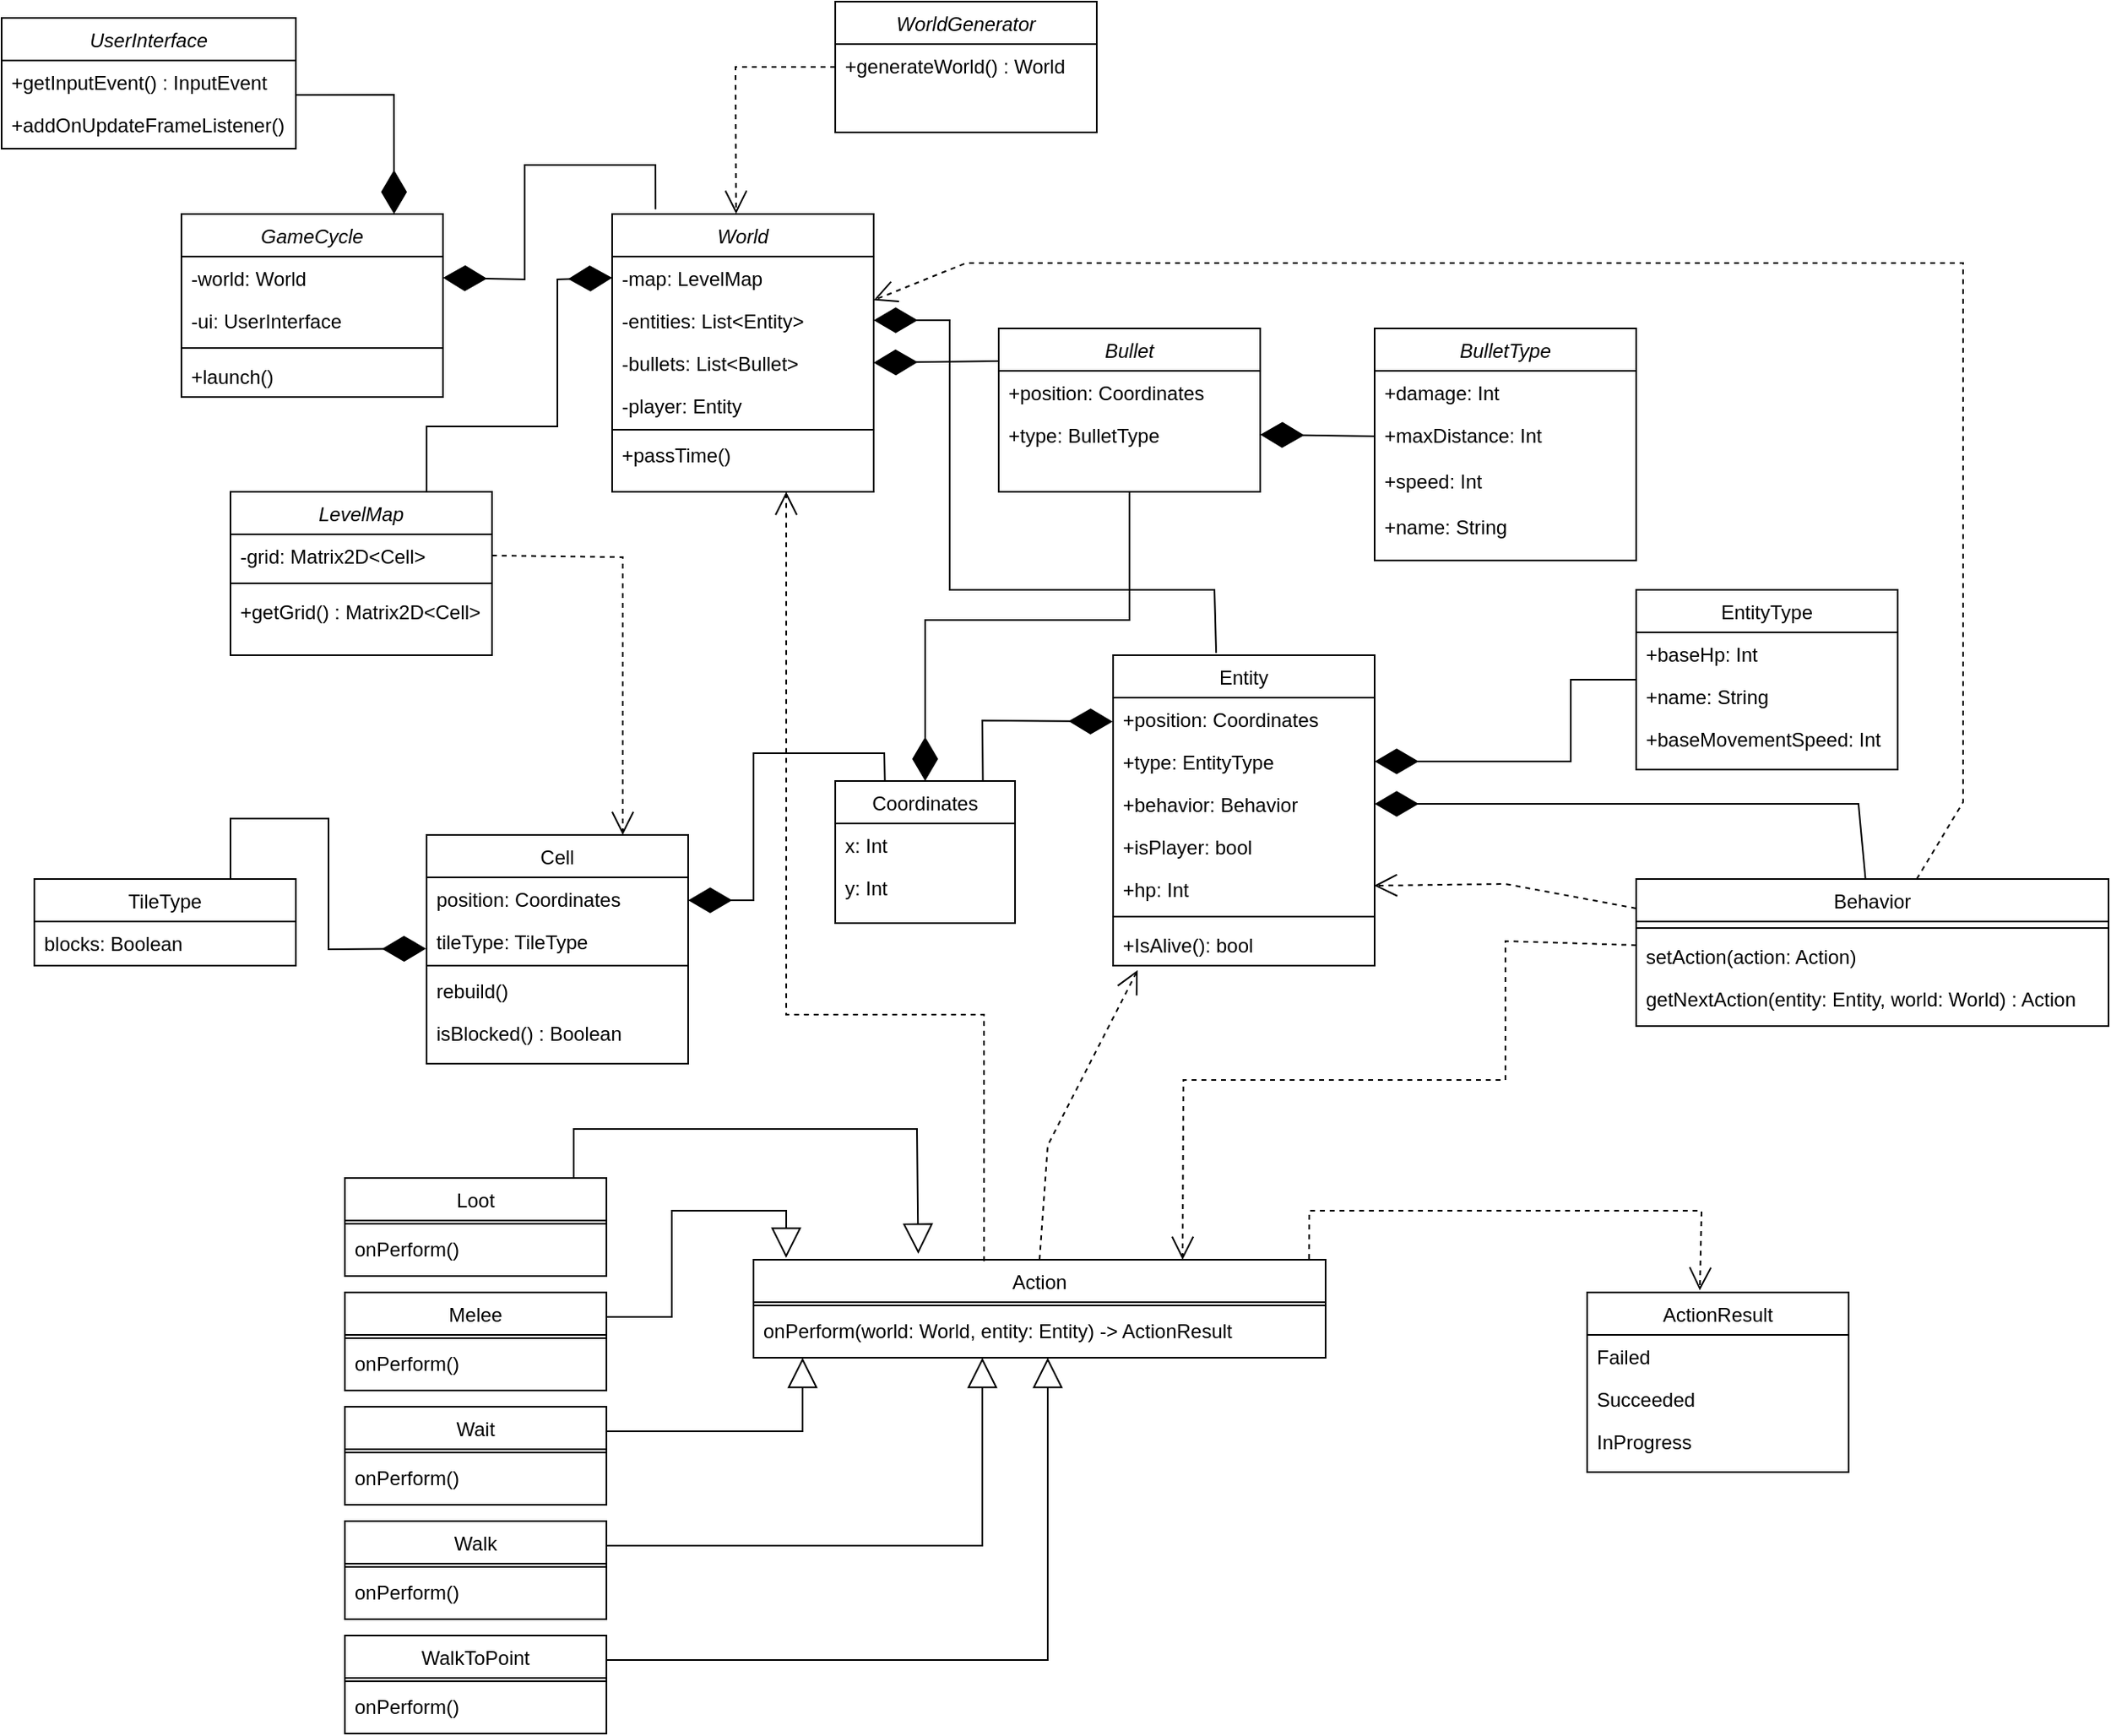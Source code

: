 <mxfile version="20.3.2" type="google"><diagram id="C5RBs43oDa-KdzZeNtuy" name="Page-1"><mxGraphModel grid="1" page="1" gridSize="10" guides="1" tooltips="1" connect="1" arrows="1" fold="1" pageScale="1" pageWidth="827" pageHeight="1169" math="0" shadow="0"><root><mxCell id="WIyWlLk6GJQsqaUBKTNV-0"/><mxCell id="WIyWlLk6GJQsqaUBKTNV-1" parent="WIyWlLk6GJQsqaUBKTNV-0"/><mxCell id="xt-8-sgPmOH34ICwT4Xi-0" value="World" style="swimlane;fontStyle=2;align=center;verticalAlign=top;childLayout=stackLayout;horizontal=1;startSize=26;horizontalStack=0;resizeParent=1;resizeLast=0;collapsible=1;marginBottom=0;rounded=0;shadow=0;strokeWidth=1;" vertex="1" parent="WIyWlLk6GJQsqaUBKTNV-1"><mxGeometry x="413.5" y="150" width="160" height="170" as="geometry"><mxRectangle x="230" y="140" width="160" height="26" as="alternateBounds"/></mxGeometry></mxCell><mxCell id="xt-8-sgPmOH34ICwT4Xi-1" value="-map: LevelMap" style="text;align=left;verticalAlign=top;spacingLeft=4;spacingRight=4;overflow=hidden;rotatable=0;points=[[0,0.5],[1,0.5]];portConstraint=eastwest;" vertex="1" parent="xt-8-sgPmOH34ICwT4Xi-0"><mxGeometry y="26" width="160" height="26" as="geometry"/></mxCell><mxCell id="xt-8-sgPmOH34ICwT4Xi-2" value="-entities: List&lt;Entity&gt;" style="text;align=left;verticalAlign=top;spacingLeft=4;spacingRight=4;overflow=hidden;rotatable=0;points=[[0,0.5],[1,0.5]];portConstraint=eastwest;rounded=0;shadow=0;html=0;" vertex="1" parent="xt-8-sgPmOH34ICwT4Xi-0"><mxGeometry y="52" width="160" height="26" as="geometry"/></mxCell><mxCell id="xt-8-sgPmOH34ICwT4Xi-26" value="-bullets: List&lt;Bullet&gt;" style="text;align=left;verticalAlign=top;spacingLeft=4;spacingRight=4;overflow=hidden;rotatable=0;points=[[0,0.5],[1,0.5]];portConstraint=eastwest;rounded=0;shadow=0;html=0;" vertex="1" parent="xt-8-sgPmOH34ICwT4Xi-0"><mxGeometry y="78" width="160" height="26" as="geometry"/></mxCell><mxCell id="xt-8-sgPmOH34ICwT4Xi-3" value="-player: Entity" style="text;align=left;verticalAlign=top;spacingLeft=4;spacingRight=4;overflow=hidden;rotatable=0;points=[[0,0.5],[1,0.5]];portConstraint=eastwest;rounded=0;shadow=0;html=0;" vertex="1" parent="xt-8-sgPmOH34ICwT4Xi-0"><mxGeometry y="104" width="160" height="26" as="geometry"/></mxCell><mxCell id="xt-8-sgPmOH34ICwT4Xi-35" value="" style="line;html=1;strokeWidth=1;align=left;verticalAlign=middle;spacingTop=-1;spacingLeft=3;spacingRight=3;rotatable=0;labelPosition=right;points=[];portConstraint=eastwest;" vertex="1" parent="xt-8-sgPmOH34ICwT4Xi-0"><mxGeometry y="130" width="160" height="4" as="geometry"/></mxCell><mxCell id="xt-8-sgPmOH34ICwT4Xi-5" value="+passTime()" style="text;align=left;verticalAlign=top;spacingLeft=4;spacingRight=4;overflow=hidden;rotatable=0;points=[[0,0.5],[1,0.5]];portConstraint=eastwest;" vertex="1" parent="xt-8-sgPmOH34ICwT4Xi-0"><mxGeometry y="134" width="160" height="26" as="geometry"/></mxCell><mxCell id="UuTRSPsHTLATkLJpUBrr-0" value="Cell" style="swimlane;fontStyle=0;align=center;verticalAlign=top;childLayout=stackLayout;horizontal=1;startSize=26;horizontalStack=0;resizeParent=1;resizeLast=0;collapsible=1;marginBottom=0;rounded=0;shadow=0;strokeWidth=1;" vertex="1" parent="WIyWlLk6GJQsqaUBKTNV-1"><mxGeometry x="300" y="530" width="160" height="140" as="geometry"><mxRectangle x="300" y="530" width="160" height="26" as="alternateBounds"/></mxGeometry></mxCell><mxCell id="UuTRSPsHTLATkLJpUBrr-1" value="position: Coordinates" style="text;align=left;verticalAlign=top;spacingLeft=4;spacingRight=4;overflow=hidden;rotatable=0;points=[[0,0.5],[1,0.5]];portConstraint=eastwest;" vertex="1" parent="UuTRSPsHTLATkLJpUBrr-0"><mxGeometry y="26" width="160" height="26" as="geometry"/></mxCell><mxCell id="UuTRSPsHTLATkLJpUBrr-3" value="tileType: TileType" style="text;align=left;verticalAlign=top;spacingLeft=4;spacingRight=4;overflow=hidden;rotatable=0;points=[[0,0.5],[1,0.5]];portConstraint=eastwest;rounded=0;shadow=0;html=0;" vertex="1" parent="UuTRSPsHTLATkLJpUBrr-0"><mxGeometry y="52" width="160" height="26" as="geometry"/></mxCell><mxCell id="UuTRSPsHTLATkLJpUBrr-6" value="" style="line;html=1;strokeWidth=1;align=left;verticalAlign=middle;spacingTop=-1;spacingLeft=3;spacingRight=3;rotatable=0;labelPosition=right;points=[];portConstraint=eastwest;" vertex="1" parent="UuTRSPsHTLATkLJpUBrr-0"><mxGeometry y="78" width="160" height="4" as="geometry"/></mxCell><mxCell id="UuTRSPsHTLATkLJpUBrr-7" value="rebuild()" style="text;align=left;verticalAlign=top;spacingLeft=4;spacingRight=4;overflow=hidden;rotatable=0;points=[[0,0.5],[1,0.5]];portConstraint=eastwest;" vertex="1" parent="UuTRSPsHTLATkLJpUBrr-0"><mxGeometry y="82" width="160" height="26" as="geometry"/></mxCell><mxCell id="UuTRSPsHTLATkLJpUBrr-8" value="isBlocked() : Boolean" style="text;align=left;verticalAlign=top;spacingLeft=4;spacingRight=4;overflow=hidden;rotatable=0;points=[[0,0.5],[1,0.5]];portConstraint=eastwest;" vertex="1" parent="UuTRSPsHTLATkLJpUBrr-0"><mxGeometry y="108" width="160" height="26" as="geometry"/></mxCell><mxCell id="MTBdHGU-6ExTK-Q64W7g-0" value="Entity" style="swimlane;fontStyle=0;align=center;verticalAlign=top;childLayout=stackLayout;horizontal=1;startSize=26;horizontalStack=0;resizeParent=1;resizeLast=0;collapsible=1;marginBottom=0;rounded=0;shadow=0;strokeWidth=1;" vertex="1" parent="WIyWlLk6GJQsqaUBKTNV-1"><mxGeometry x="720" y="420" width="160" height="190" as="geometry"><mxRectangle x="550" y="140" width="160" height="26" as="alternateBounds"/></mxGeometry></mxCell><mxCell id="MTBdHGU-6ExTK-Q64W7g-2" value="+position: Coordinates" style="text;align=left;verticalAlign=top;spacingLeft=4;spacingRight=4;overflow=hidden;rotatable=0;points=[[0,0.5],[1,0.5]];portConstraint=eastwest;rounded=0;shadow=0;html=0;" vertex="1" parent="MTBdHGU-6ExTK-Q64W7g-0"><mxGeometry y="26" width="160" height="26" as="geometry"/></mxCell><mxCell id="MTBdHGU-6ExTK-Q64W7g-3" value="+type: EntityType" style="text;align=left;verticalAlign=top;spacingLeft=4;spacingRight=4;overflow=hidden;rotatable=0;points=[[0,0.5],[1,0.5]];portConstraint=eastwest;rounded=0;shadow=0;html=0;" vertex="1" parent="MTBdHGU-6ExTK-Q64W7g-0"><mxGeometry y="52" width="160" height="26" as="geometry"/></mxCell><mxCell id="MTBdHGU-6ExTK-Q64W7g-4" value="+behavior: Behavior&#xA;" style="text;align=left;verticalAlign=top;spacingLeft=4;spacingRight=4;overflow=hidden;rotatable=0;points=[[0,0.5],[1,0.5]];portConstraint=eastwest;rounded=0;shadow=0;html=0;" vertex="1" parent="MTBdHGU-6ExTK-Q64W7g-0"><mxGeometry y="78" width="160" height="26" as="geometry"/></mxCell><mxCell id="MTBdHGU-6ExTK-Q64W7g-10" value="+isPlayer: bool&#xA;" style="text;align=left;verticalAlign=top;spacingLeft=4;spacingRight=4;overflow=hidden;rotatable=0;points=[[0,0.5],[1,0.5]];portConstraint=eastwest;rounded=0;shadow=0;html=0;" vertex="1" parent="MTBdHGU-6ExTK-Q64W7g-0"><mxGeometry y="104" width="160" height="26" as="geometry"/></mxCell><mxCell id="MTBdHGU-6ExTK-Q64W7g-82" value="+hp: Int&#xA;" style="text;align=left;verticalAlign=top;spacingLeft=4;spacingRight=4;overflow=hidden;rotatable=0;points=[[0,0.5],[1,0.5]];portConstraint=eastwest;rounded=0;shadow=0;html=0;" vertex="1" parent="MTBdHGU-6ExTK-Q64W7g-0"><mxGeometry y="130" width="160" height="26" as="geometry"/></mxCell><mxCell id="MTBdHGU-6ExTK-Q64W7g-6" value="" style="line;html=1;strokeWidth=1;align=left;verticalAlign=middle;spacingTop=-1;spacingLeft=3;spacingRight=3;rotatable=0;labelPosition=right;points=[];portConstraint=eastwest;" vertex="1" parent="MTBdHGU-6ExTK-Q64W7g-0"><mxGeometry y="156" width="160" height="8" as="geometry"/></mxCell><mxCell id="MTBdHGU-6ExTK-Q64W7g-7" value="+IsAlive(): bool" style="text;align=left;verticalAlign=top;spacingLeft=4;spacingRight=4;overflow=hidden;rotatable=0;points=[[0,0.5],[1,0.5]];portConstraint=eastwest;" vertex="1" parent="MTBdHGU-6ExTK-Q64W7g-0"><mxGeometry y="164" width="160" height="26" as="geometry"/></mxCell><mxCell id="MTBdHGU-6ExTK-Q64W7g-13" value="Coordinates" style="swimlane;fontStyle=0;align=center;verticalAlign=top;childLayout=stackLayout;horizontal=1;startSize=26;horizontalStack=0;resizeParent=1;resizeLast=0;collapsible=1;marginBottom=0;rounded=0;shadow=0;strokeWidth=1;" vertex="1" parent="WIyWlLk6GJQsqaUBKTNV-1"><mxGeometry x="550" y="497" width="110" height="87" as="geometry"><mxRectangle x="550" y="140" width="160" height="26" as="alternateBounds"/></mxGeometry></mxCell><mxCell id="MTBdHGU-6ExTK-Q64W7g-14" value="x: Int&#xA;" style="text;align=left;verticalAlign=top;spacingLeft=4;spacingRight=4;overflow=hidden;rotatable=0;points=[[0,0.5],[1,0.5]];portConstraint=eastwest;rounded=0;shadow=0;html=0;" vertex="1" parent="MTBdHGU-6ExTK-Q64W7g-13"><mxGeometry y="26" width="110" height="26" as="geometry"/></mxCell><mxCell id="MTBdHGU-6ExTK-Q64W7g-15" value="y: Int&#xA;" style="text;align=left;verticalAlign=top;spacingLeft=4;spacingRight=4;overflow=hidden;rotatable=0;points=[[0,0.5],[1,0.5]];portConstraint=eastwest;rounded=0;shadow=0;html=0;" vertex="1" parent="MTBdHGU-6ExTK-Q64W7g-13"><mxGeometry y="52" width="110" height="26" as="geometry"/></mxCell><mxCell id="MTBdHGU-6ExTK-Q64W7g-44" value="EntityType" style="swimlane;fontStyle=0;align=center;verticalAlign=top;childLayout=stackLayout;horizontal=1;startSize=26;horizontalStack=0;resizeParent=1;resizeLast=0;collapsible=1;marginBottom=0;rounded=0;shadow=0;strokeWidth=1;" vertex="1" parent="WIyWlLk6GJQsqaUBKTNV-1"><mxGeometry x="1040" y="380" width="160" height="110" as="geometry"><mxRectangle x="550" y="140" width="160" height="26" as="alternateBounds"/></mxGeometry></mxCell><mxCell id="MTBdHGU-6ExTK-Q64W7g-45" value="+baseHp: Int" style="text;align=left;verticalAlign=top;spacingLeft=4;spacingRight=4;overflow=hidden;rotatable=0;points=[[0,0.5],[1,0.5]];portConstraint=eastwest;rounded=0;shadow=0;html=0;" vertex="1" parent="MTBdHGU-6ExTK-Q64W7g-44"><mxGeometry y="26" width="160" height="26" as="geometry"/></mxCell><mxCell id="MTBdHGU-6ExTK-Q64W7g-53" value="+name: String" style="text;align=left;verticalAlign=top;spacingLeft=4;spacingRight=4;overflow=hidden;rotatable=0;points=[[0,0.5],[1,0.5]];portConstraint=eastwest;rounded=0;shadow=0;html=0;" vertex="1" parent="MTBdHGU-6ExTK-Q64W7g-44"><mxGeometry y="52" width="160" height="26" as="geometry"/></mxCell><mxCell id="MTBdHGU-6ExTK-Q64W7g-46" value="+baseMovementSpeed: Int" style="text;align=left;verticalAlign=top;spacingLeft=4;spacingRight=4;overflow=hidden;rotatable=0;points=[[0,0.5],[1,0.5]];portConstraint=eastwest;rounded=0;shadow=0;html=0;" vertex="1" parent="MTBdHGU-6ExTK-Q64W7g-44"><mxGeometry y="78" width="160" height="26" as="geometry"/></mxCell><mxCell id="xt-8-sgPmOH34ICwT4Xi-7" value="LevelMap" style="swimlane;fontStyle=2;align=center;verticalAlign=top;childLayout=stackLayout;horizontal=1;startSize=26;horizontalStack=0;resizeParent=1;resizeLast=0;collapsible=1;marginBottom=0;rounded=0;shadow=0;strokeWidth=1;" vertex="1" parent="WIyWlLk6GJQsqaUBKTNV-1"><mxGeometry x="180" y="320" width="160" height="100" as="geometry"><mxRectangle x="230" y="140" width="160" height="26" as="alternateBounds"/></mxGeometry></mxCell><mxCell id="xt-8-sgPmOH34ICwT4Xi-8" value="-grid: Matrix2D&lt;Cell&gt;" style="text;align=left;verticalAlign=top;spacingLeft=4;spacingRight=4;overflow=hidden;rotatable=0;points=[[0,0.5],[1,0.5]];portConstraint=eastwest;" vertex="1" parent="xt-8-sgPmOH34ICwT4Xi-7"><mxGeometry y="26" width="160" height="26" as="geometry"/></mxCell><mxCell id="xt-8-sgPmOH34ICwT4Xi-11" value="" style="line;html=1;strokeWidth=1;align=left;verticalAlign=middle;spacingTop=-1;spacingLeft=3;spacingRight=3;rotatable=0;labelPosition=right;points=[];portConstraint=eastwest;" vertex="1" parent="xt-8-sgPmOH34ICwT4Xi-7"><mxGeometry y="52" width="160" height="8" as="geometry"/></mxCell><mxCell id="xt-8-sgPmOH34ICwT4Xi-12" value="+getGrid() : Matrix2D&lt;Cell&gt;" style="text;align=left;verticalAlign=top;spacingLeft=4;spacingRight=4;overflow=hidden;rotatable=0;points=[[0,0.5],[1,0.5]];portConstraint=eastwest;" vertex="1" parent="xt-8-sgPmOH34ICwT4Xi-7"><mxGeometry y="60" width="160" height="26" as="geometry"/></mxCell><mxCell id="MTBdHGU-6ExTK-Q64W7g-55" value="Behavior" style="swimlane;fontStyle=0;align=center;verticalAlign=top;childLayout=stackLayout;horizontal=1;startSize=26;horizontalStack=0;resizeParent=1;resizeLast=0;collapsible=1;marginBottom=0;rounded=0;shadow=0;strokeWidth=1;" vertex="1" parent="WIyWlLk6GJQsqaUBKTNV-1"><mxGeometry x="1040" y="557" width="289" height="90" as="geometry"><mxRectangle x="550" y="140" width="160" height="26" as="alternateBounds"/></mxGeometry></mxCell><mxCell id="MTBdHGU-6ExTK-Q64W7g-60" value="" style="line;html=1;strokeWidth=1;align=left;verticalAlign=middle;spacingTop=-1;spacingLeft=3;spacingRight=3;rotatable=0;labelPosition=right;points=[];portConstraint=eastwest;" vertex="1" parent="MTBdHGU-6ExTK-Q64W7g-55"><mxGeometry y="26" width="289" height="8" as="geometry"/></mxCell><mxCell id="MTBdHGU-6ExTK-Q64W7g-61" value="setAction(action: Action)" style="text;align=left;verticalAlign=top;spacingLeft=4;spacingRight=4;overflow=hidden;rotatable=0;points=[[0,0.5],[1,0.5]];portConstraint=eastwest;" vertex="1" parent="MTBdHGU-6ExTK-Q64W7g-55"><mxGeometry y="34" width="289" height="26" as="geometry"/></mxCell><mxCell id="MTBdHGU-6ExTK-Q64W7g-63" value="getNextAction(entity: Entity, world: World) : Action" style="text;align=left;verticalAlign=top;spacingLeft=4;spacingRight=4;overflow=hidden;rotatable=0;points=[[0,0.5],[1,0.5]];portConstraint=eastwest;" vertex="1" parent="MTBdHGU-6ExTK-Q64W7g-55"><mxGeometry y="60" width="289" height="26" as="geometry"/></mxCell><mxCell id="UuTRSPsHTLATkLJpUBrr-14" value="Action" style="swimlane;fontStyle=0;align=center;verticalAlign=top;childLayout=stackLayout;horizontal=1;startSize=26;horizontalStack=0;resizeParent=1;resizeLast=0;collapsible=1;marginBottom=0;rounded=0;shadow=0;strokeWidth=1;" vertex="1" parent="WIyWlLk6GJQsqaUBKTNV-1"><mxGeometry x="500" y="790" width="350" height="60" as="geometry"><mxRectangle x="300" y="530" width="160" height="26" as="alternateBounds"/></mxGeometry></mxCell><mxCell id="UuTRSPsHTLATkLJpUBrr-17" value="" style="line;html=1;strokeWidth=1;align=left;verticalAlign=middle;spacingTop=-1;spacingLeft=3;spacingRight=3;rotatable=0;labelPosition=right;points=[];portConstraint=eastwest;" vertex="1" parent="UuTRSPsHTLATkLJpUBrr-14"><mxGeometry y="26" width="350" height="4" as="geometry"/></mxCell><mxCell id="UuTRSPsHTLATkLJpUBrr-18" value="onPerform(world: World, entity: Entity) -&gt; ActionResult" style="text;align=left;verticalAlign=top;spacingLeft=4;spacingRight=4;overflow=hidden;rotatable=0;points=[[0,0.5],[1,0.5]];portConstraint=eastwest;" vertex="1" parent="UuTRSPsHTLATkLJpUBrr-14"><mxGeometry y="30" width="350" height="26" as="geometry"/></mxCell><mxCell id="UuTRSPsHTLATkLJpUBrr-20" value="Loot" style="swimlane;fontStyle=0;align=center;verticalAlign=top;childLayout=stackLayout;horizontal=1;startSize=26;horizontalStack=0;resizeParent=1;resizeLast=0;collapsible=1;marginBottom=0;rounded=0;shadow=0;strokeWidth=1;" vertex="1" parent="WIyWlLk6GJQsqaUBKTNV-1"><mxGeometry x="250" y="740" width="160" height="60" as="geometry"><mxRectangle x="300" y="530" width="160" height="26" as="alternateBounds"/></mxGeometry></mxCell><mxCell id="UuTRSPsHTLATkLJpUBrr-21" value="" style="line;html=1;strokeWidth=1;align=left;verticalAlign=middle;spacingTop=-1;spacingLeft=3;spacingRight=3;rotatable=0;labelPosition=right;points=[];portConstraint=eastwest;" vertex="1" parent="UuTRSPsHTLATkLJpUBrr-20"><mxGeometry y="26" width="160" height="4" as="geometry"/></mxCell><mxCell id="UuTRSPsHTLATkLJpUBrr-22" value="onPerform()" style="text;align=left;verticalAlign=top;spacingLeft=4;spacingRight=4;overflow=hidden;rotatable=0;points=[[0,0.5],[1,0.5]];portConstraint=eastwest;" vertex="1" parent="UuTRSPsHTLATkLJpUBrr-20"><mxGeometry y="30" width="160" height="26" as="geometry"/></mxCell><mxCell id="UuTRSPsHTLATkLJpUBrr-23" value="TileType" style="swimlane;fontStyle=0;align=center;verticalAlign=top;childLayout=stackLayout;horizontal=1;startSize=26;horizontalStack=0;resizeParent=1;resizeLast=0;collapsible=1;marginBottom=0;rounded=0;shadow=0;strokeWidth=1;" vertex="1" parent="WIyWlLk6GJQsqaUBKTNV-1"><mxGeometry x="60" y="557" width="160" height="53" as="geometry"><mxRectangle x="300" y="530" width="160" height="26" as="alternateBounds"/></mxGeometry></mxCell><mxCell id="UuTRSPsHTLATkLJpUBrr-30" value="blocks: Boolean" style="text;align=left;verticalAlign=top;spacingLeft=4;spacingRight=4;overflow=hidden;rotatable=0;points=[[0,0.5],[1,0.5]];portConstraint=eastwest;rounded=0;shadow=0;html=0;" vertex="1" parent="UuTRSPsHTLATkLJpUBrr-23"><mxGeometry y="26" width="160" height="26" as="geometry"/></mxCell><mxCell id="MTBdHGU-6ExTK-Q64W7g-72" value="ActionResult" style="swimlane;fontStyle=0;align=center;verticalAlign=top;childLayout=stackLayout;horizontal=1;startSize=26;horizontalStack=0;resizeParent=1;resizeLast=0;collapsible=1;marginBottom=0;rounded=0;shadow=0;strokeWidth=1;" vertex="1" parent="WIyWlLk6GJQsqaUBKTNV-1"><mxGeometry x="1010" y="810" width="160" height="110" as="geometry"><mxRectangle x="550" y="140" width="160" height="26" as="alternateBounds"/></mxGeometry></mxCell><mxCell id="MTBdHGU-6ExTK-Q64W7g-73" value="Failed" style="text;align=left;verticalAlign=top;spacingLeft=4;spacingRight=4;overflow=hidden;rotatable=0;points=[[0,0.5],[1,0.5]];portConstraint=eastwest;rounded=0;shadow=0;html=0;" vertex="1" parent="MTBdHGU-6ExTK-Q64W7g-72"><mxGeometry y="26" width="160" height="26" as="geometry"/></mxCell><mxCell id="MTBdHGU-6ExTK-Q64W7g-74" value="Succeeded" style="text;align=left;verticalAlign=top;spacingLeft=4;spacingRight=4;overflow=hidden;rotatable=0;points=[[0,0.5],[1,0.5]];portConstraint=eastwest;rounded=0;shadow=0;html=0;" vertex="1" parent="MTBdHGU-6ExTK-Q64W7g-72"><mxGeometry y="52" width="160" height="26" as="geometry"/></mxCell><mxCell id="MTBdHGU-6ExTK-Q64W7g-75" value="InProgress" style="text;align=left;verticalAlign=top;spacingLeft=4;spacingRight=4;overflow=hidden;rotatable=0;points=[[0,0.5],[1,0.5]];portConstraint=eastwest;rounded=0;shadow=0;html=0;" vertex="1" parent="MTBdHGU-6ExTK-Q64W7g-72"><mxGeometry y="78" width="160" height="26" as="geometry"/></mxCell><mxCell id="UuTRSPsHTLATkLJpUBrr-31" value="Melee" style="swimlane;fontStyle=0;align=center;verticalAlign=top;childLayout=stackLayout;horizontal=1;startSize=26;horizontalStack=0;resizeParent=1;resizeLast=0;collapsible=1;marginBottom=0;rounded=0;shadow=0;strokeWidth=1;" vertex="1" parent="WIyWlLk6GJQsqaUBKTNV-1"><mxGeometry x="250" y="810" width="160" height="60" as="geometry"><mxRectangle x="300" y="530" width="160" height="26" as="alternateBounds"/></mxGeometry></mxCell><mxCell id="UuTRSPsHTLATkLJpUBrr-32" value="" style="line;html=1;strokeWidth=1;align=left;verticalAlign=middle;spacingTop=-1;spacingLeft=3;spacingRight=3;rotatable=0;labelPosition=right;points=[];portConstraint=eastwest;" vertex="1" parent="UuTRSPsHTLATkLJpUBrr-31"><mxGeometry y="26" width="160" height="4" as="geometry"/></mxCell><mxCell id="UuTRSPsHTLATkLJpUBrr-33" value="onPerform()" style="text;align=left;verticalAlign=top;spacingLeft=4;spacingRight=4;overflow=hidden;rotatable=0;points=[[0,0.5],[1,0.5]];portConstraint=eastwest;" vertex="1" parent="UuTRSPsHTLATkLJpUBrr-31"><mxGeometry y="30" width="160" height="26" as="geometry"/></mxCell><mxCell id="UuTRSPsHTLATkLJpUBrr-34" value="Wait" style="swimlane;fontStyle=0;align=center;verticalAlign=top;childLayout=stackLayout;horizontal=1;startSize=26;horizontalStack=0;resizeParent=1;resizeLast=0;collapsible=1;marginBottom=0;rounded=0;shadow=0;strokeWidth=1;" vertex="1" parent="WIyWlLk6GJQsqaUBKTNV-1"><mxGeometry x="250" y="880" width="160" height="60" as="geometry"><mxRectangle x="300" y="530" width="160" height="26" as="alternateBounds"/></mxGeometry></mxCell><mxCell id="UuTRSPsHTLATkLJpUBrr-35" value="" style="line;html=1;strokeWidth=1;align=left;verticalAlign=middle;spacingTop=-1;spacingLeft=3;spacingRight=3;rotatable=0;labelPosition=right;points=[];portConstraint=eastwest;" vertex="1" parent="UuTRSPsHTLATkLJpUBrr-34"><mxGeometry y="26" width="160" height="4" as="geometry"/></mxCell><mxCell id="UuTRSPsHTLATkLJpUBrr-36" value="onPerform()" style="text;align=left;verticalAlign=top;spacingLeft=4;spacingRight=4;overflow=hidden;rotatable=0;points=[[0,0.5],[1,0.5]];portConstraint=eastwest;" vertex="1" parent="UuTRSPsHTLATkLJpUBrr-34"><mxGeometry y="30" width="160" height="26" as="geometry"/></mxCell><mxCell id="UuTRSPsHTLATkLJpUBrr-37" value="Walk" style="swimlane;fontStyle=0;align=center;verticalAlign=top;childLayout=stackLayout;horizontal=1;startSize=26;horizontalStack=0;resizeParent=1;resizeLast=0;collapsible=1;marginBottom=0;rounded=0;shadow=0;strokeWidth=1;" vertex="1" parent="WIyWlLk6GJQsqaUBKTNV-1"><mxGeometry x="250" y="950" width="160" height="60" as="geometry"><mxRectangle x="300" y="530" width="160" height="26" as="alternateBounds"/></mxGeometry></mxCell><mxCell id="UuTRSPsHTLATkLJpUBrr-38" value="" style="line;html=1;strokeWidth=1;align=left;verticalAlign=middle;spacingTop=-1;spacingLeft=3;spacingRight=3;rotatable=0;labelPosition=right;points=[];portConstraint=eastwest;" vertex="1" parent="UuTRSPsHTLATkLJpUBrr-37"><mxGeometry y="26" width="160" height="4" as="geometry"/></mxCell><mxCell id="UuTRSPsHTLATkLJpUBrr-39" value="onPerform()" style="text;align=left;verticalAlign=top;spacingLeft=4;spacingRight=4;overflow=hidden;rotatable=0;points=[[0,0.5],[1,0.5]];portConstraint=eastwest;" vertex="1" parent="UuTRSPsHTLATkLJpUBrr-37"><mxGeometry y="30" width="160" height="26" as="geometry"/></mxCell><mxCell id="UuTRSPsHTLATkLJpUBrr-40" value="WalkToPoint" style="swimlane;fontStyle=0;align=center;verticalAlign=top;childLayout=stackLayout;horizontal=1;startSize=26;horizontalStack=0;resizeParent=1;resizeLast=0;collapsible=1;marginBottom=0;rounded=0;shadow=0;strokeWidth=1;" vertex="1" parent="WIyWlLk6GJQsqaUBKTNV-1"><mxGeometry x="250" y="1020" width="160" height="60" as="geometry"><mxRectangle x="300" y="530" width="160" height="26" as="alternateBounds"/></mxGeometry></mxCell><mxCell id="UuTRSPsHTLATkLJpUBrr-41" value="" style="line;html=1;strokeWidth=1;align=left;verticalAlign=middle;spacingTop=-1;spacingLeft=3;spacingRight=3;rotatable=0;labelPosition=right;points=[];portConstraint=eastwest;" vertex="1" parent="UuTRSPsHTLATkLJpUBrr-40"><mxGeometry y="26" width="160" height="4" as="geometry"/></mxCell><mxCell id="UuTRSPsHTLATkLJpUBrr-42" value="onPerform()" style="text;align=left;verticalAlign=top;spacingLeft=4;spacingRight=4;overflow=hidden;rotatable=0;points=[[0,0.5],[1,0.5]];portConstraint=eastwest;" vertex="1" parent="UuTRSPsHTLATkLJpUBrr-40"><mxGeometry y="30" width="160" height="26" as="geometry"/></mxCell><mxCell id="MTBdHGU-6ExTK-Q64W7g-86" style="edgeStyle=orthogonalEdgeStyle;rounded=0;orthogonalLoop=1;jettySize=auto;html=1;entryX=0.5;entryY=0;entryDx=0;entryDy=0;endArrow=diamondThin;endFill=1;strokeWidth=1;endSize=24;" edge="1" parent="WIyWlLk6GJQsqaUBKTNV-1" source="xt-8-sgPmOH34ICwT4Xi-14" target="MTBdHGU-6ExTK-Q64W7g-13"><mxGeometry relative="1" as="geometry"/></mxCell><mxCell id="xt-8-sgPmOH34ICwT4Xi-14" value="Bullet" style="swimlane;fontStyle=2;align=center;verticalAlign=top;childLayout=stackLayout;horizontal=1;startSize=26;horizontalStack=0;resizeParent=1;resizeLast=0;collapsible=1;marginBottom=0;rounded=0;shadow=0;strokeWidth=1;" vertex="1" parent="WIyWlLk6GJQsqaUBKTNV-1"><mxGeometry x="650" y="220" width="160" height="100" as="geometry"><mxRectangle x="230" y="140" width="160" height="26" as="alternateBounds"/></mxGeometry></mxCell><mxCell id="xt-8-sgPmOH34ICwT4Xi-15" value="+position: Coordinates" style="text;align=left;verticalAlign=top;spacingLeft=4;spacingRight=4;overflow=hidden;rotatable=0;points=[[0,0.5],[1,0.5]];portConstraint=eastwest;" vertex="1" parent="xt-8-sgPmOH34ICwT4Xi-14"><mxGeometry y="26" width="160" height="26" as="geometry"/></mxCell><mxCell id="xt-8-sgPmOH34ICwT4Xi-16" value="+type: BulletType" style="text;align=left;verticalAlign=top;spacingLeft=4;spacingRight=4;overflow=hidden;rotatable=0;points=[[0,0.5],[1,0.5]];portConstraint=eastwest;rounded=0;shadow=0;html=0;" vertex="1" parent="xt-8-sgPmOH34ICwT4Xi-14"><mxGeometry y="52" width="160" height="26" as="geometry"/></mxCell><mxCell id="UuTRSPsHTLATkLJpUBrr-50" value="" style="endArrow=block;endSize=16;endFill=0;html=1;rounded=0;entryX=0.288;entryY=-0.061;entryDx=0;entryDy=0;entryPerimeter=0;exitX=0.875;exitY=0;exitDx=0;exitDy=0;exitPerimeter=0;" edge="1" parent="WIyWlLk6GJQsqaUBKTNV-1" source="UuTRSPsHTLATkLJpUBrr-20" target="UuTRSPsHTLATkLJpUBrr-14"><mxGeometry width="160" relative="1" as="geometry"><mxPoint x="370" y="710" as="sourcePoint"/><mxPoint x="650" y="890" as="targetPoint"/><Array as="points"><mxPoint x="390" y="710"/><mxPoint x="600" y="710"/></Array></mxGeometry></mxCell><mxCell id="UuTRSPsHTLATkLJpUBrr-55" value="" style="endArrow=block;endSize=16;endFill=0;html=1;rounded=0;exitX=1;exitY=0.25;exitDx=0;exitDy=0;entryX=0.057;entryY=-0.019;entryDx=0;entryDy=0;entryPerimeter=0;" edge="1" parent="WIyWlLk6GJQsqaUBKTNV-1" source="UuTRSPsHTLATkLJpUBrr-31" target="UuTRSPsHTLATkLJpUBrr-14"><mxGeometry x="0.429" width="160" relative="1" as="geometry"><mxPoint x="490" y="860" as="sourcePoint"/><mxPoint x="550" y="770" as="targetPoint"/><Array as="points"><mxPoint x="450" y="825"/><mxPoint x="450" y="760"/><mxPoint x="520" y="760"/></Array><mxPoint as="offset"/></mxGeometry></mxCell><mxCell id="UuTRSPsHTLATkLJpUBrr-56" value="" style="endArrow=block;endSize=16;endFill=0;html=1;rounded=0;exitX=1;exitY=0.25;exitDx=0;exitDy=0;" edge="1" parent="WIyWlLk6GJQsqaUBKTNV-1" source="UuTRSPsHTLATkLJpUBrr-34"><mxGeometry width="160" relative="1" as="geometry"><mxPoint x="420" y="835" as="sourcePoint"/><mxPoint x="530" y="850" as="targetPoint"/><Array as="points"><mxPoint x="530" y="895"/></Array></mxGeometry></mxCell><mxCell id="UuTRSPsHTLATkLJpUBrr-57" value="" style="endArrow=block;endSize=16;endFill=0;html=1;rounded=0;exitX=1;exitY=0.25;exitDx=0;exitDy=0;" edge="1" parent="WIyWlLk6GJQsqaUBKTNV-1" source="UuTRSPsHTLATkLJpUBrr-37"><mxGeometry width="160" relative="1" as="geometry"><mxPoint x="430" y="845" as="sourcePoint"/><mxPoint x="640" y="850" as="targetPoint"/><Array as="points"><mxPoint x="640" y="965"/></Array></mxGeometry></mxCell><mxCell id="UuTRSPsHTLATkLJpUBrr-58" value="" style="endArrow=block;endSize=16;endFill=0;html=1;rounded=0;exitX=1;exitY=0.25;exitDx=0;exitDy=0;" edge="1" parent="WIyWlLk6GJQsqaUBKTNV-1" source="UuTRSPsHTLATkLJpUBrr-40"><mxGeometry width="160" relative="1" as="geometry"><mxPoint x="440" y="855" as="sourcePoint"/><mxPoint x="680" y="850" as="targetPoint"/><Array as="points"><mxPoint x="680" y="1035"/></Array></mxGeometry></mxCell><mxCell id="xt-8-sgPmOH34ICwT4Xi-20" value="BulletType" style="swimlane;fontStyle=2;align=center;verticalAlign=top;childLayout=stackLayout;horizontal=1;startSize=26;horizontalStack=0;resizeParent=1;resizeLast=0;collapsible=1;marginBottom=0;rounded=0;shadow=0;strokeWidth=1;" vertex="1" parent="WIyWlLk6GJQsqaUBKTNV-1"><mxGeometry x="880" y="220" width="160" height="142" as="geometry"><mxRectangle x="230" y="140" width="160" height="26" as="alternateBounds"/></mxGeometry></mxCell><mxCell id="xt-8-sgPmOH34ICwT4Xi-21" value="+damage: Int" style="text;align=left;verticalAlign=top;spacingLeft=4;spacingRight=4;overflow=hidden;rotatable=0;points=[[0,0.5],[1,0.5]];portConstraint=eastwest;" vertex="1" parent="xt-8-sgPmOH34ICwT4Xi-20"><mxGeometry y="26" width="160" height="26" as="geometry"/></mxCell><mxCell id="xt-8-sgPmOH34ICwT4Xi-22" value="+maxDistance: Int" style="text;align=left;verticalAlign=top;spacingLeft=4;spacingRight=4;overflow=hidden;rotatable=0;points=[[0,0.5],[1,0.5]];portConstraint=eastwest;rounded=0;shadow=0;html=0;" vertex="1" parent="xt-8-sgPmOH34ICwT4Xi-20"><mxGeometry y="52" width="160" height="28" as="geometry"/></mxCell><mxCell id="xt-8-sgPmOH34ICwT4Xi-24" value="+speed: Int" style="text;align=left;verticalAlign=top;spacingLeft=4;spacingRight=4;overflow=hidden;rotatable=0;points=[[0,0.5],[1,0.5]];portConstraint=eastwest;rounded=0;shadow=0;html=0;" vertex="1" parent="xt-8-sgPmOH34ICwT4Xi-20"><mxGeometry y="80" width="160" height="28" as="geometry"/></mxCell><mxCell id="xt-8-sgPmOH34ICwT4Xi-25" value="+name: String" style="text;align=left;verticalAlign=top;spacingLeft=4;spacingRight=4;overflow=hidden;rotatable=0;points=[[0,0.5],[1,0.5]];portConstraint=eastwest;rounded=0;shadow=0;html=0;" vertex="1" parent="xt-8-sgPmOH34ICwT4Xi-20"><mxGeometry y="108" width="160" height="26" as="geometry"/></mxCell><mxCell id="MTBdHGU-6ExTK-Q64W7g-80" value="" style="endArrow=diamondThin;endFill=1;endSize=24;html=1;rounded=0;" edge="1" parent="WIyWlLk6GJQsqaUBKTNV-1" source="MTBdHGU-6ExTK-Q64W7g-55" target="MTBdHGU-6ExTK-Q64W7g-4"><mxGeometry width="160" relative="1" as="geometry"><mxPoint x="960" y="550" as="sourcePoint"/><mxPoint x="1120" y="550" as="targetPoint"/><Array as="points"><mxPoint x="1176" y="511"/></Array></mxGeometry></mxCell><mxCell id="MTBdHGU-6ExTK-Q64W7g-81" value="" style="endArrow=diamondThin;endFill=1;endSize=24;html=1;rounded=0;" edge="1" parent="WIyWlLk6GJQsqaUBKTNV-1" source="MTBdHGU-6ExTK-Q64W7g-44" target="MTBdHGU-6ExTK-Q64W7g-3"><mxGeometry width="160" relative="1" as="geometry"><mxPoint x="1185.768" y="560" as="sourcePoint"/><mxPoint x="890" y="521" as="targetPoint"/><Array as="points"><mxPoint x="1000" y="435"/><mxPoint x="1000" y="485"/></Array></mxGeometry></mxCell><mxCell id="UuTRSPsHTLATkLJpUBrr-63" value="" style="endArrow=diamondThin;endFill=1;endSize=24;html=1;rounded=0;exitX=0.75;exitY=0;exitDx=0;exitDy=0;entryX=-0.002;entryY=0.677;entryDx=0;entryDy=0;entryPerimeter=0;" edge="1" parent="WIyWlLk6GJQsqaUBKTNV-1" source="UuTRSPsHTLATkLJpUBrr-23" target="UuTRSPsHTLATkLJpUBrr-3"><mxGeometry width="160" relative="1" as="geometry"><mxPoint x="470" y="620" as="sourcePoint"/><mxPoint x="290" y="490" as="targetPoint"/><Array as="points"><mxPoint x="180" y="520"/><mxPoint x="240" y="520"/><mxPoint x="240" y="600"/></Array></mxGeometry></mxCell><mxCell id="UuTRSPsHTLATkLJpUBrr-65" value="" style="endArrow=diamondThin;endFill=1;endSize=24;html=1;rounded=0;exitX=0.276;exitY=0.004;exitDx=0;exitDy=0;exitPerimeter=0;" edge="1" parent="WIyWlLk6GJQsqaUBKTNV-1" source="MTBdHGU-6ExTK-Q64W7g-13"><mxGeometry width="160" relative="1" as="geometry"><mxPoint x="530" y="590" as="sourcePoint"/><mxPoint x="460" y="570" as="targetPoint"/><Array as="points"><mxPoint x="580" y="480"/><mxPoint x="500" y="480"/><mxPoint x="500" y="570"/></Array></mxGeometry></mxCell><mxCell id="UuTRSPsHTLATkLJpUBrr-66" value="" style="endArrow=diamondThin;endFill=1;endSize=24;html=1;rounded=0;exitX=0.821;exitY=-0.004;exitDx=0;exitDy=0;exitPerimeter=0;entryX=-0.002;entryY=0.563;entryDx=0;entryDy=0;entryPerimeter=0;" edge="1" parent="WIyWlLk6GJQsqaUBKTNV-1" source="MTBdHGU-6ExTK-Q64W7g-13" target="MTBdHGU-6ExTK-Q64W7g-2"><mxGeometry width="160" relative="1" as="geometry"><mxPoint x="650" y="450" as="sourcePoint"/><mxPoint x="710" y="460" as="targetPoint"/><Array as="points"><mxPoint x="640" y="460"/></Array></mxGeometry></mxCell><mxCell id="xt-8-sgPmOH34ICwT4Xi-27" value="GameCycle" style="swimlane;fontStyle=2;align=center;verticalAlign=top;childLayout=stackLayout;horizontal=1;startSize=26;horizontalStack=0;resizeParent=1;resizeLast=0;collapsible=1;marginBottom=0;rounded=0;shadow=0;strokeWidth=1;" vertex="1" parent="WIyWlLk6GJQsqaUBKTNV-1"><mxGeometry x="150" y="150" width="160" height="112" as="geometry"><mxRectangle x="230" y="140" width="160" height="26" as="alternateBounds"/></mxGeometry></mxCell><mxCell id="xt-8-sgPmOH34ICwT4Xi-28" value="-world: World" style="text;align=left;verticalAlign=top;spacingLeft=4;spacingRight=4;overflow=hidden;rotatable=0;points=[[0,0.5],[1,0.5]];portConstraint=eastwest;" vertex="1" parent="xt-8-sgPmOH34ICwT4Xi-27"><mxGeometry y="26" width="160" height="26" as="geometry"/></mxCell><mxCell id="xt-8-sgPmOH34ICwT4Xi-48" value="-ui: UserInterface" style="text;align=left;verticalAlign=top;spacingLeft=4;spacingRight=4;overflow=hidden;rotatable=0;points=[[0,0.5],[1,0.5]];portConstraint=eastwest;" vertex="1" parent="xt-8-sgPmOH34ICwT4Xi-27"><mxGeometry y="52" width="160" height="26" as="geometry"/></mxCell><mxCell id="xt-8-sgPmOH34ICwT4Xi-47" value="" style="line;html=1;strokeWidth=1;align=left;verticalAlign=middle;spacingTop=-1;spacingLeft=3;spacingRight=3;rotatable=0;labelPosition=right;points=[];portConstraint=eastwest;" vertex="1" parent="xt-8-sgPmOH34ICwT4Xi-27"><mxGeometry y="78" width="160" height="8" as="geometry"/></mxCell><mxCell id="xt-8-sgPmOH34ICwT4Xi-30" value="+launch()" style="text;align=left;verticalAlign=top;spacingLeft=4;spacingRight=4;overflow=hidden;rotatable=0;points=[[0,0.5],[1,0.5]];portConstraint=eastwest;" vertex="1" parent="xt-8-sgPmOH34ICwT4Xi-27"><mxGeometry y="86" width="160" height="26" as="geometry"/></mxCell><mxCell id="UuTRSPsHTLATkLJpUBrr-68" value="" style="endArrow=open;endSize=12;dashed=1;html=1;rounded=0;entryX=0.75;entryY=0;entryDx=0;entryDy=0;" edge="1" parent="WIyWlLk6GJQsqaUBKTNV-1" source="MTBdHGU-6ExTK-Q64W7g-55" target="UuTRSPsHTLATkLJpUBrr-14"><mxGeometry width="160" relative="1" as="geometry"><mxPoint x="1010" y="670" as="sourcePoint"/><mxPoint x="1000" y="710" as="targetPoint"/><Array as="points"><mxPoint x="960" y="595"/><mxPoint x="960" y="680"/><mxPoint x="763" y="680"/></Array></mxGeometry></mxCell><mxCell id="xt-8-sgPmOH34ICwT4Xi-31" value="" style="endArrow=diamondThin;endFill=1;endSize=24;html=1;rounded=0;entryX=1;entryY=0.5;entryDx=0;entryDy=0;exitX=0.166;exitY=-0.017;exitDx=0;exitDy=0;exitPerimeter=0;" edge="1" parent="WIyWlLk6GJQsqaUBKTNV-1" source="xt-8-sgPmOH34ICwT4Xi-0" target="xt-8-sgPmOH34ICwT4Xi-28"><mxGeometry width="160" relative="1" as="geometry"><mxPoint x="490" y="120" as="sourcePoint"/><mxPoint x="254" y="240.0" as="targetPoint"/><Array as="points"><mxPoint x="440" y="120"/><mxPoint x="360" y="120"/><mxPoint x="360" y="190"/></Array></mxGeometry></mxCell><mxCell id="UuTRSPsHTLATkLJpUBrr-69" value="" style="endArrow=open;endSize=12;dashed=1;html=1;rounded=0;exitX=0.971;exitY=-0.009;exitDx=0;exitDy=0;exitPerimeter=0;entryX=0.431;entryY=-0.011;entryDx=0;entryDy=0;entryPerimeter=0;" edge="1" parent="WIyWlLk6GJQsqaUBKTNV-1" source="UuTRSPsHTLATkLJpUBrr-14" target="MTBdHGU-6ExTK-Q64W7g-72"><mxGeometry width="160" relative="1" as="geometry"><mxPoint x="1020" y="710" as="sourcePoint"/><mxPoint x="1080" y="800" as="targetPoint"/><Array as="points"><mxPoint x="840" y="760"/><mxPoint x="1080" y="760"/></Array></mxGeometry></mxCell><mxCell id="xt-8-sgPmOH34ICwT4Xi-32" value="" style="endArrow=diamondThin;endFill=1;endSize=24;html=1;rounded=0;entryX=1;entryY=0.5;entryDx=0;entryDy=0;exitX=0;exitY=0.2;exitDx=0;exitDy=0;exitPerimeter=0;" edge="1" parent="WIyWlLk6GJQsqaUBKTNV-1" source="xt-8-sgPmOH34ICwT4Xi-14" target="xt-8-sgPmOH34ICwT4Xi-26"><mxGeometry width="160" relative="1" as="geometry"><mxPoint x="650" y="271" as="sourcePoint"/><mxPoint x="580" y="270" as="targetPoint"/><Array as="points"/></mxGeometry></mxCell><mxCell id="MTBdHGU-6ExTK-Q64W7g-83" value="" style="endArrow=open;endSize=12;dashed=1;html=1;rounded=0;" edge="1" parent="WIyWlLk6GJQsqaUBKTNV-1" source="MTBdHGU-6ExTK-Q64W7g-55" target="xt-8-sgPmOH34ICwT4Xi-0"><mxGeometry width="160" relative="1" as="geometry"><mxPoint x="1040.133" y="569.99" as="sourcePoint"/><mxPoint x="600" y="130" as="targetPoint"/><Array as="points"><mxPoint x="1240" y="510"/><mxPoint x="1240" y="180"/><mxPoint x="630" y="180"/></Array></mxGeometry></mxCell><mxCell id="xt-8-sgPmOH34ICwT4Xi-33" value="" style="endArrow=diamondThin;endFill=1;endSize=24;html=1;rounded=0;entryX=1;entryY=0.5;entryDx=0;entryDy=0;exitX=0;exitY=0.5;exitDx=0;exitDy=0;" edge="1" parent="WIyWlLk6GJQsqaUBKTNV-1" source="xt-8-sgPmOH34ICwT4Xi-22" target="xt-8-sgPmOH34ICwT4Xi-16"><mxGeometry width="160" relative="1" as="geometry"><mxPoint x="864.9" y="285.5" as="sourcePoint"/><mxPoint x="790" y="254.5" as="targetPoint"/><Array as="points"/></mxGeometry></mxCell><mxCell id="MTBdHGU-6ExTK-Q64W7g-84" value="" style="endArrow=open;endSize=12;dashed=1;html=1;rounded=0;entryX=0.998;entryY=0.425;entryDx=0;entryDy=0;entryPerimeter=0;" edge="1" parent="WIyWlLk6GJQsqaUBKTNV-1" source="MTBdHGU-6ExTK-Q64W7g-55" target="MTBdHGU-6ExTK-Q64W7g-82"><mxGeometry width="160" relative="1" as="geometry"><mxPoint x="1219.647" y="560" as="sourcePoint"/><mxPoint x="583.5" y="212.766" as="targetPoint"/><Array as="points"><mxPoint x="960" y="560"/></Array></mxGeometry></mxCell><mxCell id="UuTRSPsHTLATkLJpUBrr-70" value="" style="endArrow=diamondThin;endFill=1;endSize=24;html=1;rounded=0;exitX=0.75;exitY=0;exitDx=0;exitDy=0;entryX=0;entryY=0.5;entryDx=0;entryDy=0;" edge="1" parent="WIyWlLk6GJQsqaUBKTNV-1" source="xt-8-sgPmOH34ICwT4Xi-7" target="xt-8-sgPmOH34ICwT4Xi-1"><mxGeometry width="160" relative="1" as="geometry"><mxPoint x="440" y="420" as="sourcePoint"/><mxPoint x="410" y="190" as="targetPoint"/><Array as="points"><mxPoint x="300" y="280"/><mxPoint x="380" y="280"/><mxPoint x="380" y="190"/></Array></mxGeometry></mxCell><mxCell id="xt-8-sgPmOH34ICwT4Xi-34" value="" style="endArrow=diamondThin;endFill=1;endSize=24;html=1;rounded=0;entryX=1;entryY=0.5;entryDx=0;entryDy=0;exitX=0.394;exitY=-0.007;exitDx=0;exitDy=0;exitPerimeter=0;" edge="1" parent="WIyWlLk6GJQsqaUBKTNV-1" source="MTBdHGU-6ExTK-Q64W7g-0" target="xt-8-sgPmOH34ICwT4Xi-2"><mxGeometry width="160" relative="1" as="geometry"><mxPoint x="596.5" y="362" as="sourcePoint"/><mxPoint x="520" y="363.0" as="targetPoint"/><Array as="points"><mxPoint x="782" y="380"/><mxPoint x="620" y="380"/><mxPoint x="620" y="215"/></Array></mxGeometry></mxCell><mxCell id="UuTRSPsHTLATkLJpUBrr-71" value="" style="endArrow=open;endSize=12;dashed=1;html=1;rounded=0;exitX=1;exitY=0.5;exitDx=0;exitDy=0;entryX=0.75;entryY=0;entryDx=0;entryDy=0;" edge="1" parent="WIyWlLk6GJQsqaUBKTNV-1" source="xt-8-sgPmOH34ICwT4Xi-8" target="UuTRSPsHTLATkLJpUBrr-0"><mxGeometry width="160" relative="1" as="geometry"><mxPoint x="360" y="520" as="sourcePoint"/><mxPoint x="520" y="520" as="targetPoint"/><Array as="points"><mxPoint x="420" y="360"/></Array></mxGeometry></mxCell><mxCell id="UuTRSPsHTLATkLJpUBrr-72" value="" style="endArrow=open;endSize=12;dashed=1;html=1;rounded=0;exitX=0.5;exitY=0;exitDx=0;exitDy=0;entryX=0.094;entryY=1.104;entryDx=0;entryDy=0;entryPerimeter=0;" edge="1" parent="WIyWlLk6GJQsqaUBKTNV-1" source="UuTRSPsHTLATkLJpUBrr-14" target="MTBdHGU-6ExTK-Q64W7g-7"><mxGeometry width="160" relative="1" as="geometry"><mxPoint x="510" y="740" as="sourcePoint"/><mxPoint x="690" y="660" as="targetPoint"/><Array as="points"><mxPoint x="680" y="720"/></Array></mxGeometry></mxCell><mxCell id="UuTRSPsHTLATkLJpUBrr-73" value="" style="endArrow=open;endSize=12;dashed=1;html=1;rounded=0;exitX=0.403;exitY=0.014;exitDx=0;exitDy=0;exitPerimeter=0;" edge="1" parent="WIyWlLk6GJQsqaUBKTNV-1" source="UuTRSPsHTLATkLJpUBrr-14"><mxGeometry width="160" relative="1" as="geometry"><mxPoint x="590" y="730" as="sourcePoint"/><mxPoint x="520" y="320" as="targetPoint"/><Array as="points"><mxPoint x="641" y="640"/><mxPoint x="520" y="640"/></Array></mxGeometry></mxCell><mxCell id="xt-8-sgPmOH34ICwT4Xi-36" value="WorldGenerator" style="swimlane;fontStyle=2;align=center;verticalAlign=top;childLayout=stackLayout;horizontal=1;startSize=26;horizontalStack=0;resizeParent=1;resizeLast=0;collapsible=1;marginBottom=0;rounded=0;shadow=0;strokeWidth=1;" vertex="1" parent="WIyWlLk6GJQsqaUBKTNV-1"><mxGeometry x="550" y="20" width="160" height="80" as="geometry"><mxRectangle x="230" y="140" width="160" height="26" as="alternateBounds"/></mxGeometry></mxCell><mxCell id="xt-8-sgPmOH34ICwT4Xi-42" value="+generateWorld() : World" style="text;align=left;verticalAlign=top;spacingLeft=4;spacingRight=4;overflow=hidden;rotatable=0;points=[[0,0.5],[1,0.5]];portConstraint=eastwest;" vertex="1" parent="xt-8-sgPmOH34ICwT4Xi-36"><mxGeometry y="26" width="160" height="26" as="geometry"/></mxCell><mxCell id="xt-8-sgPmOH34ICwT4Xi-43" value="" style="endArrow=open;endSize=12;dashed=1;html=1;rounded=0;exitX=0;exitY=0.5;exitDx=0;exitDy=0;entryX=0.474;entryY=-0.001;entryDx=0;entryDy=0;entryPerimeter=0;" edge="1" parent="WIyWlLk6GJQsqaUBKTNV-1" source="xt-8-sgPmOH34ICwT4Xi-36" target="xt-8-sgPmOH34ICwT4Xi-0"><mxGeometry width="160" relative="1" as="geometry"><mxPoint x="414" y="-21.0" as="sourcePoint"/><mxPoint x="494" y="150" as="targetPoint"/><Array as="points"><mxPoint x="489" y="60"/></Array></mxGeometry></mxCell><mxCell id="xt-8-sgPmOH34ICwT4Xi-44" value="UserInterface" style="swimlane;fontStyle=2;align=center;verticalAlign=top;childLayout=stackLayout;horizontal=1;startSize=26;horizontalStack=0;resizeParent=1;resizeLast=0;collapsible=1;marginBottom=0;rounded=0;shadow=0;strokeWidth=1;" vertex="1" parent="WIyWlLk6GJQsqaUBKTNV-1"><mxGeometry x="40" y="30" width="180" height="80" as="geometry"><mxRectangle x="230" y="140" width="160" height="26" as="alternateBounds"/></mxGeometry></mxCell><mxCell id="xt-8-sgPmOH34ICwT4Xi-45" value="+getInputEvent() : InputEvent" style="text;align=left;verticalAlign=top;spacingLeft=4;spacingRight=4;overflow=hidden;rotatable=0;points=[[0,0.5],[1,0.5]];portConstraint=eastwest;" vertex="1" parent="xt-8-sgPmOH34ICwT4Xi-44"><mxGeometry y="26" width="180" height="26" as="geometry"/></mxCell><mxCell id="xt-8-sgPmOH34ICwT4Xi-46" value="+addOnUpdateFrameListener()" style="text;align=left;verticalAlign=top;spacingLeft=4;spacingRight=4;overflow=hidden;rotatable=0;points=[[0,0.5],[1,0.5]];portConstraint=eastwest;" vertex="1" parent="xt-8-sgPmOH34ICwT4Xi-44"><mxGeometry y="52" width="180" height="26" as="geometry"/></mxCell><mxCell id="xt-8-sgPmOH34ICwT4Xi-49" value="" style="endArrow=diamondThin;endFill=1;endSize=24;html=1;rounded=0;entryX=0.813;entryY=0;entryDx=0;entryDy=0;entryPerimeter=0;exitX=1;exitY=0.812;exitDx=0;exitDy=0;exitPerimeter=0;" edge="1" parent="WIyWlLk6GJQsqaUBKTNV-1" source="xt-8-sgPmOH34ICwT4Xi-45" target="xt-8-sgPmOH34ICwT4Xi-27"><mxGeometry width="160" relative="1" as="geometry"><mxPoint x="280" y="80" as="sourcePoint"/><mxPoint x="250" y="109" as="targetPoint"/><Array as="points"><mxPoint x="280" y="77"/></Array></mxGeometry></mxCell></root></mxGraphModel></diagram></mxfile>